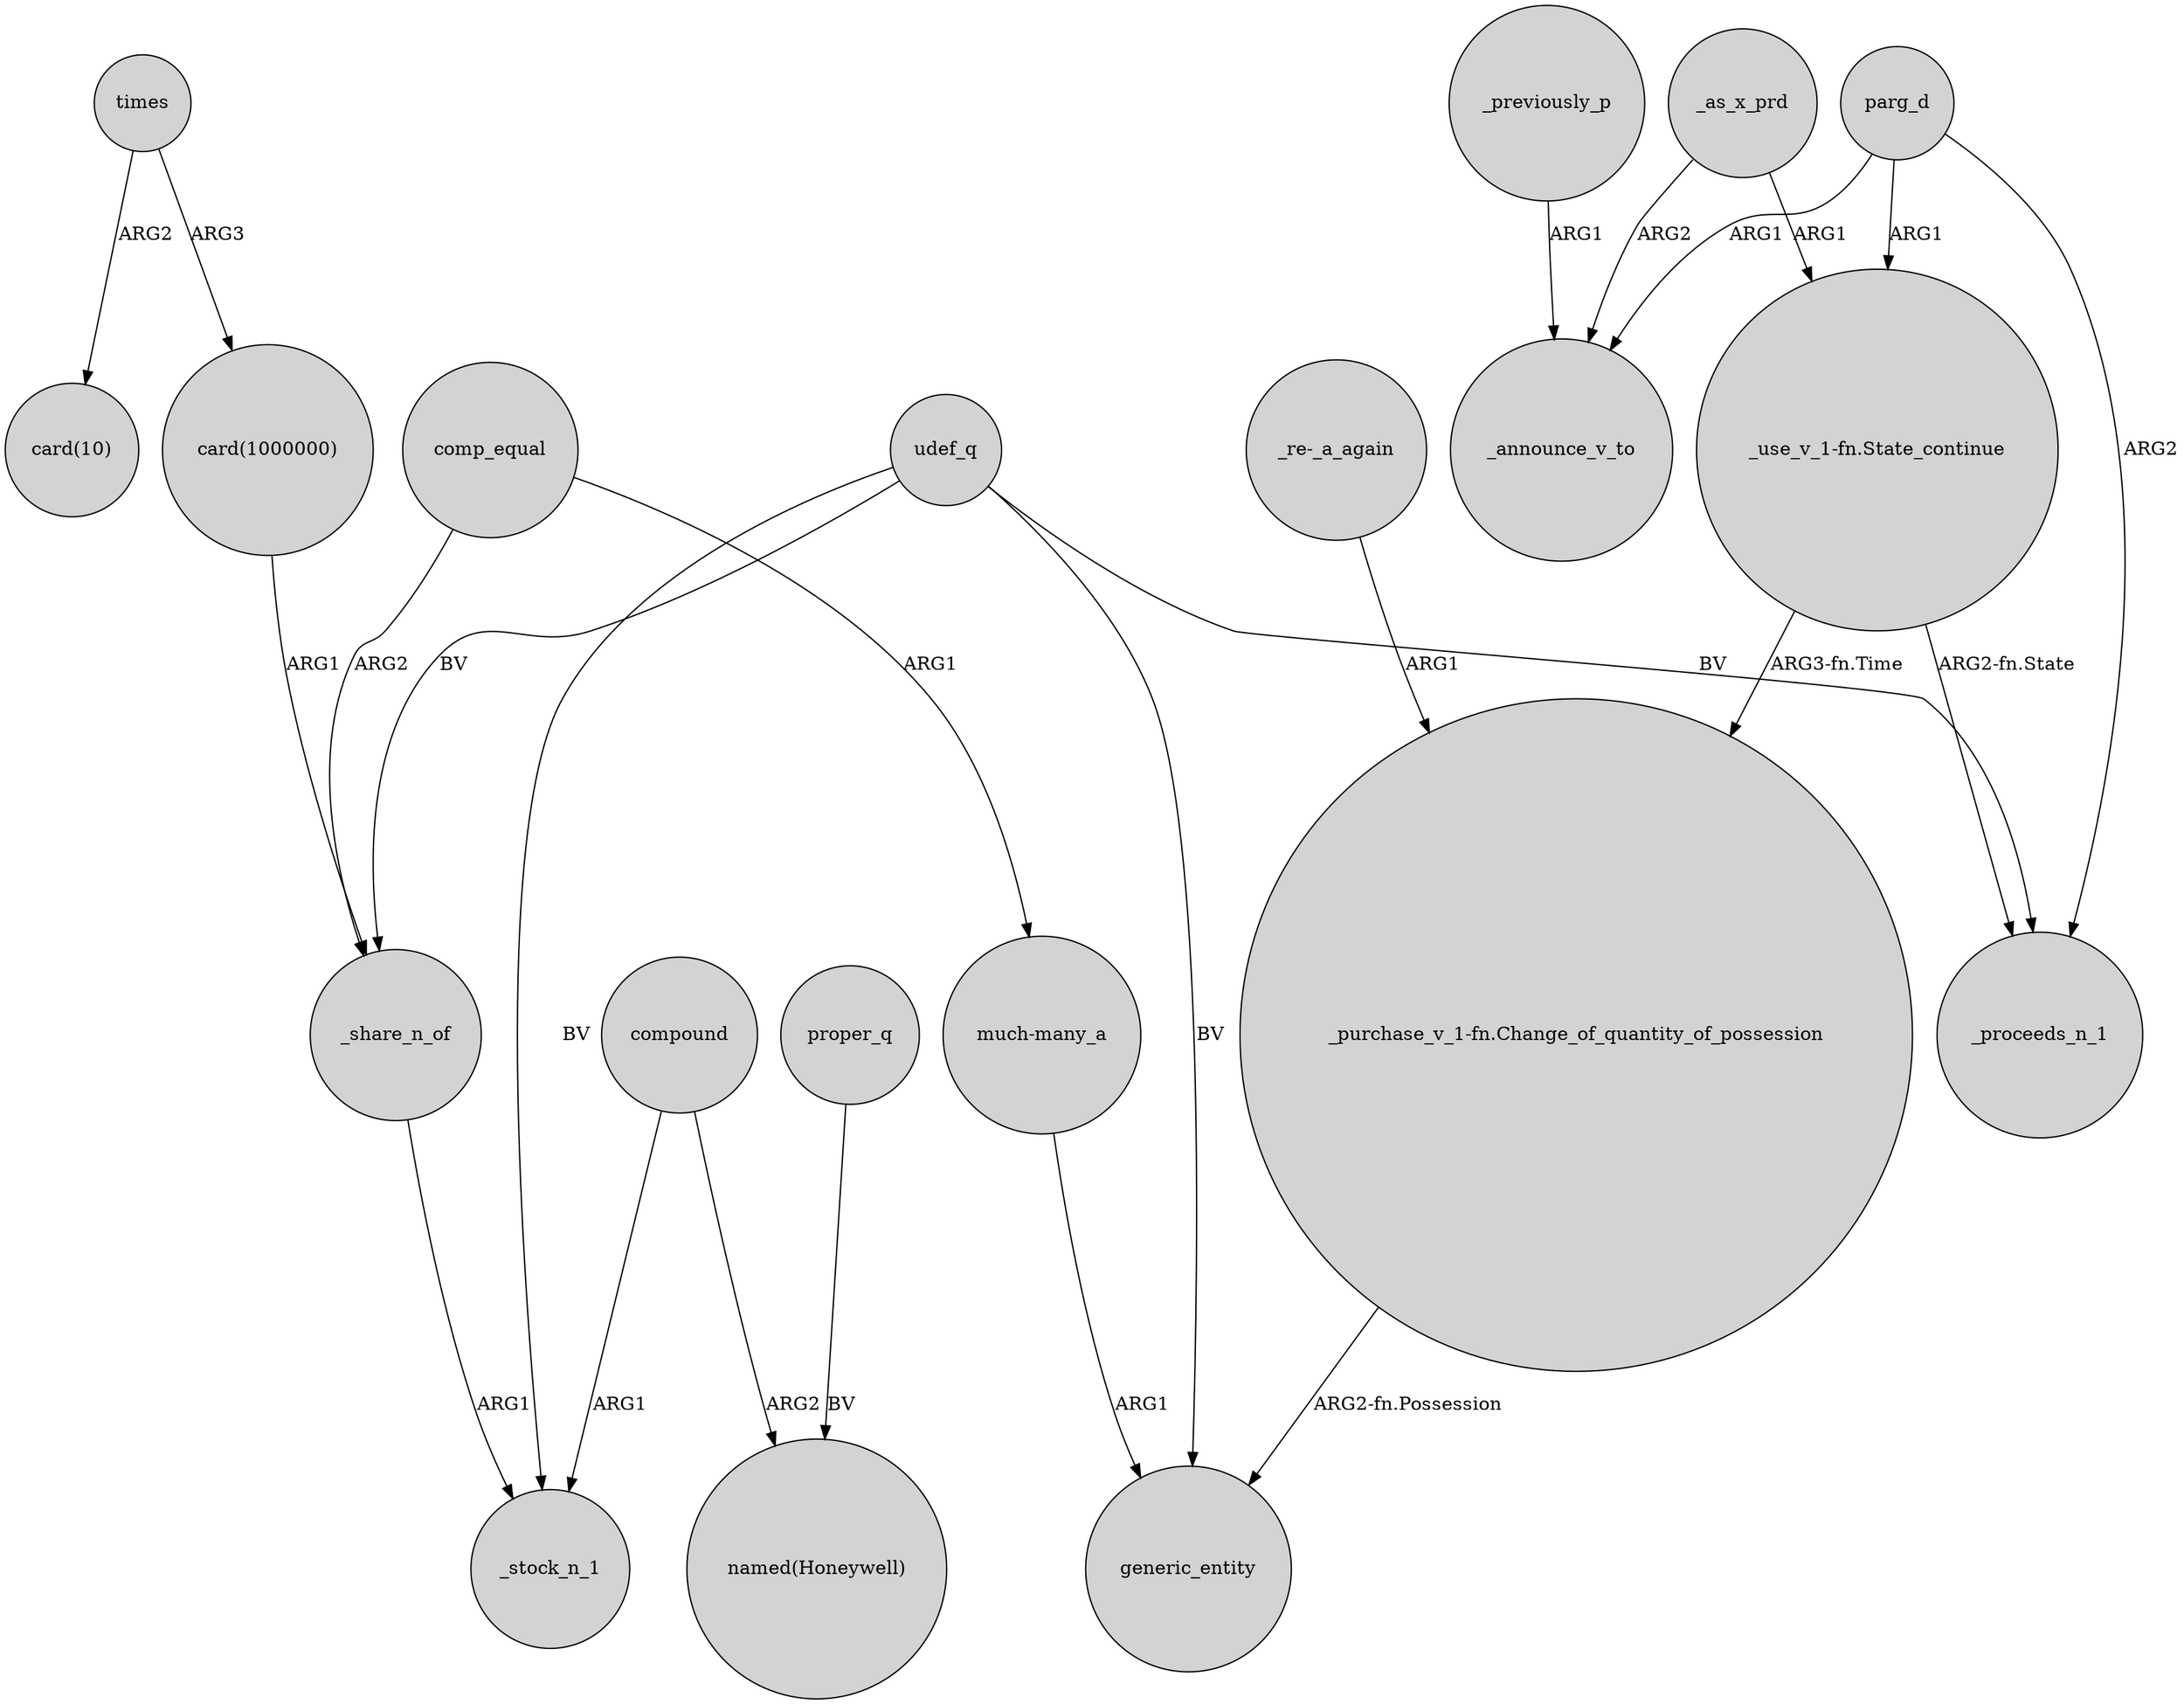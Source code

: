 digraph {
	node [shape=circle style=filled]
	times -> "card(10)" [label=ARG2]
	_previously_p -> _announce_v_to [label=ARG1]
	"_use_v_1-fn.State_continue" -> _proceeds_n_1 [label="ARG2-fn.State"]
	"_purchase_v_1-fn.Change_of_quantity_of_possession" -> generic_entity [label="ARG2-fn.Possession"]
	times -> "card(1000000)" [label=ARG3]
	_as_x_prd -> "_use_v_1-fn.State_continue" [label=ARG1]
	parg_d -> _proceeds_n_1 [label=ARG2]
	udef_q -> generic_entity [label=BV]
	compound -> _stock_n_1 [label=ARG1]
	proper_q -> "named(Honeywell)" [label=BV]
	compound -> "named(Honeywell)" [label=ARG2]
	comp_equal -> "much-many_a" [label=ARG1]
	udef_q -> _stock_n_1 [label=BV]
	_share_n_of -> _stock_n_1 [label=ARG1]
	"much-many_a" -> generic_entity [label=ARG1]
	parg_d -> _announce_v_to [label=ARG1]
	udef_q -> _proceeds_n_1 [label=BV]
	udef_q -> _share_n_of [label=BV]
	comp_equal -> _share_n_of [label=ARG2]
	"card(1000000)" -> _share_n_of [label=ARG1]
	"_re-_a_again" -> "_purchase_v_1-fn.Change_of_quantity_of_possession" [label=ARG1]
	parg_d -> "_use_v_1-fn.State_continue" [label=ARG1]
	_as_x_prd -> _announce_v_to [label=ARG2]
	"_use_v_1-fn.State_continue" -> "_purchase_v_1-fn.Change_of_quantity_of_possession" [label="ARG3-fn.Time"]
}
